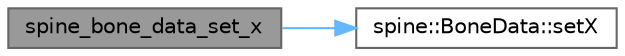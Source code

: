 digraph "spine_bone_data_set_x"
{
 // LATEX_PDF_SIZE
  bgcolor="transparent";
  edge [fontname=Helvetica,fontsize=10,labelfontname=Helvetica,labelfontsize=10];
  node [fontname=Helvetica,fontsize=10,shape=box,height=0.2,width=0.4];
  rankdir="LR";
  Node1 [id="Node000001",label="spine_bone_data_set_x",height=0.2,width=0.4,color="gray40", fillcolor="grey60", style="filled", fontcolor="black",tooltip=" "];
  Node1 -> Node2 [id="edge2_Node000001_Node000002",color="steelblue1",style="solid",tooltip=" "];
  Node2 [id="Node000002",label="spine::BoneData::setX",height=0.2,width=0.4,color="grey40", fillcolor="white", style="filled",URL="$classspine_1_1_bone_data.html#a7409b1660eee3986b7c42c03f75aa47d",tooltip=" "];
}

